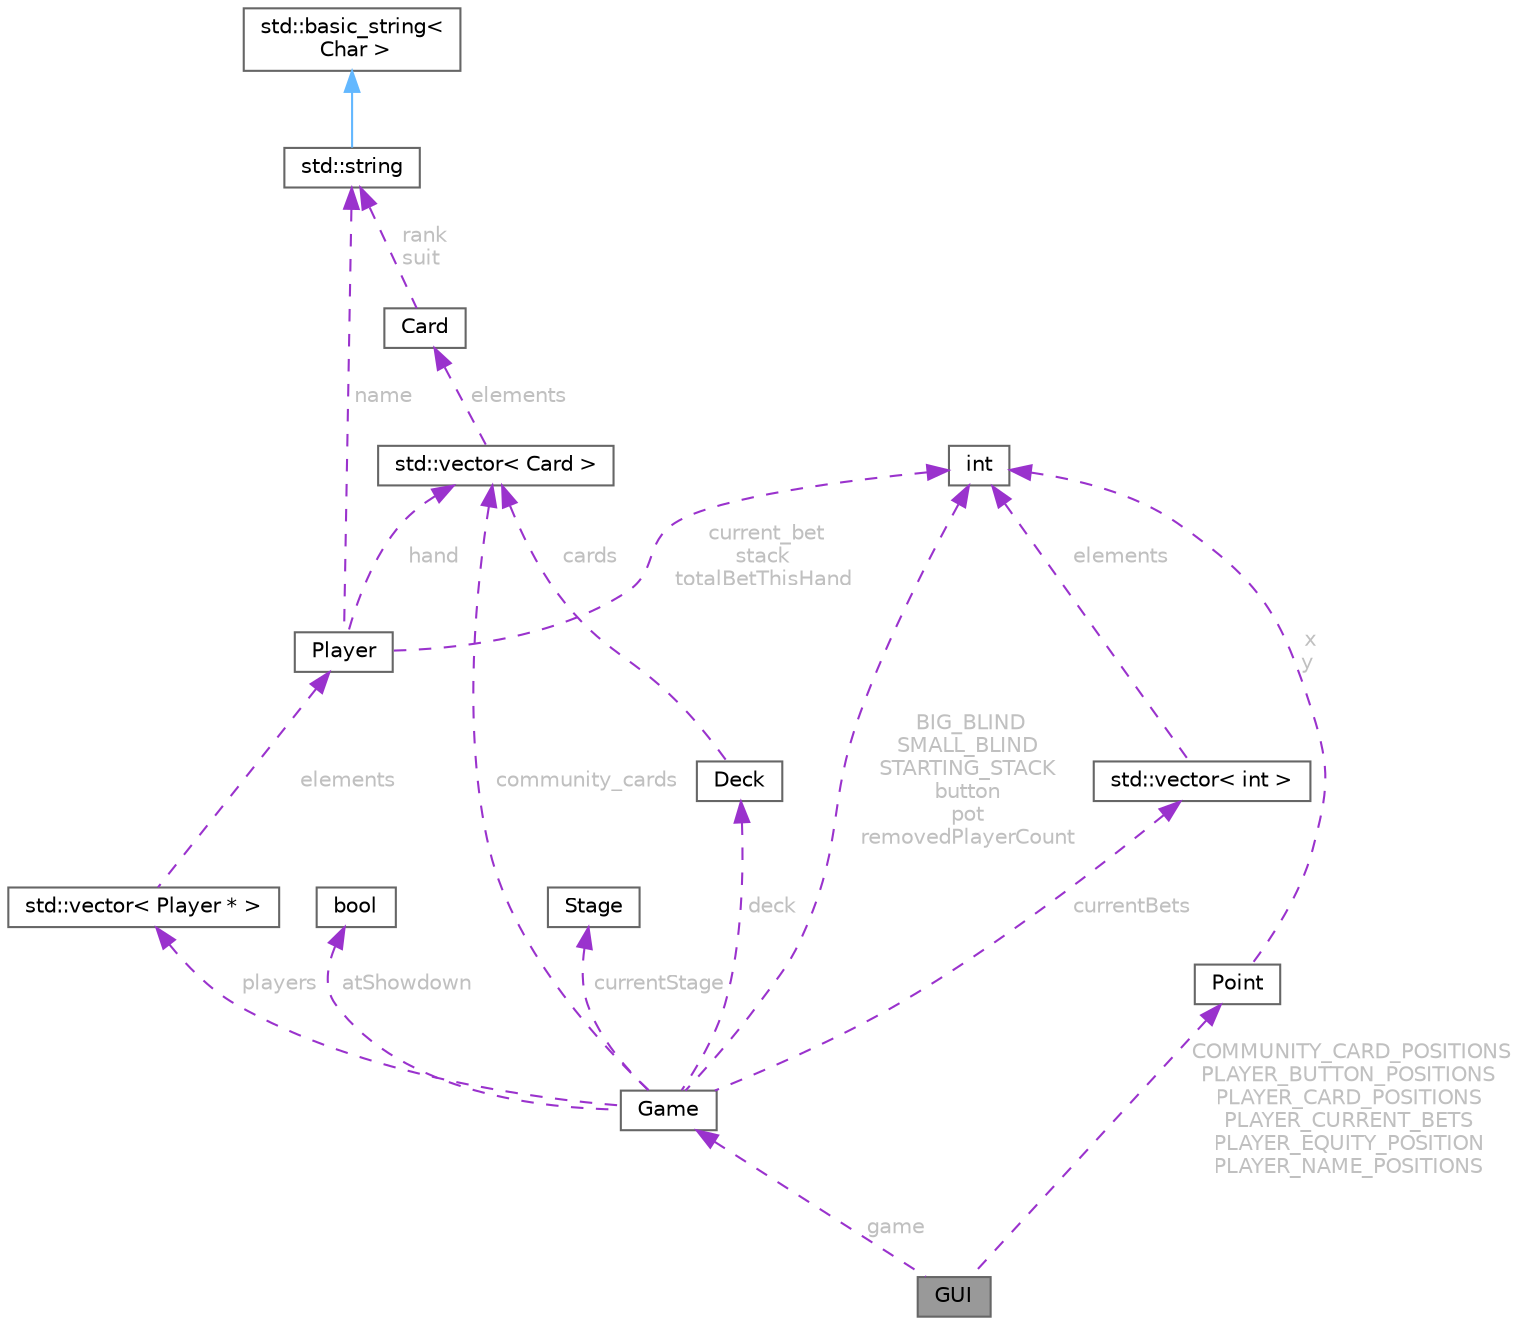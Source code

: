 digraph "GUI"
{
 // INTERACTIVE_SVG=YES
 // LATEX_PDF_SIZE
  bgcolor="transparent";
  edge [fontname=Helvetica,fontsize=10,labelfontname=Helvetica,labelfontsize=10];
  node [fontname=Helvetica,fontsize=10,shape=box,height=0.2,width=0.4];
  Node1 [id="Node000001",label="GUI",height=0.2,width=0.4,color="gray40", fillcolor="grey60", style="filled", fontcolor="black",tooltip="Provides a graphical user interface for interacting with the poker game."];
  Node2 -> Node1 [id="edge1_Node000001_Node000002",dir="back",color="darkorchid3",style="dashed",tooltip=" ",label=" game",fontcolor="grey" ];
  Node2 [id="Node000002",label="Game",height=0.2,width=0.4,color="gray40", fillcolor="white", style="filled",URL="$class_game.html",tooltip="Manages the state and flow of a poker game."];
  Node3 -> Node2 [id="edge2_Node000002_Node000003",dir="back",color="darkorchid3",style="dashed",tooltip=" ",label=" players",fontcolor="grey" ];
  Node3 [id="Node000003",label="std::vector\< Player * \>",height=0.2,width=0.4,color="gray40", fillcolor="white", style="filled",tooltip=" "];
  Node4 -> Node3 [id="edge3_Node000003_Node000004",dir="back",color="darkorchid3",style="dashed",tooltip=" ",label=" elements",fontcolor="grey" ];
  Node4 [id="Node000004",label="Player",height=0.2,width=0.4,color="gray40", fillcolor="white", style="filled",URL="$class_player.html",tooltip="Represents a human player in the poker game."];
  Node5 -> Node4 [id="edge4_Node000004_Node000005",dir="back",color="darkorchid3",style="dashed",tooltip=" ",label=" name",fontcolor="grey" ];
  Node5 [id="Node000005",label="std::string",height=0.2,width=0.4,color="gray40", fillcolor="white", style="filled",tooltip=" "];
  Node6 -> Node5 [id="edge5_Node000005_Node000006",dir="back",color="steelblue1",style="solid",tooltip=" "];
  Node6 [id="Node000006",label="std::basic_string\<\l Char \>",height=0.2,width=0.4,color="gray40", fillcolor="white", style="filled",tooltip=" "];
  Node7 -> Node4 [id="edge6_Node000004_Node000007",dir="back",color="darkorchid3",style="dashed",tooltip=" ",label=" hand",fontcolor="grey" ];
  Node7 [id="Node000007",label="std::vector\< Card \>",height=0.2,width=0.4,color="gray40", fillcolor="white", style="filled",tooltip=" "];
  Node8 -> Node7 [id="edge7_Node000007_Node000008",dir="back",color="darkorchid3",style="dashed",tooltip=" ",label=" elements",fontcolor="grey" ];
  Node8 [id="Node000008",label="Card",height=0.2,width=0.4,color="gray40", fillcolor="white", style="filled",URL="$class_card.html",tooltip="Represents a single card in a deck of cards. Each card has a suit and a rank."];
  Node5 -> Node8 [id="edge8_Node000008_Node000005",dir="back",color="darkorchid3",style="dashed",tooltip=" ",label=" rank\nsuit",fontcolor="grey" ];
  Node9 -> Node4 [id="edge9_Node000004_Node000009",dir="back",color="darkorchid3",style="dashed",tooltip=" ",label=" current_bet\nstack\ntotalBetThisHand",fontcolor="grey" ];
  Node9 [id="Node000009",label="int",height=0.2,width=0.4,color="gray40", fillcolor="white", style="filled",tooltip=" "];
  Node7 -> Node2 [id="edge10_Node000002_Node000007",dir="back",color="darkorchid3",style="dashed",tooltip=" ",label=" community_cards",fontcolor="grey" ];
  Node10 -> Node2 [id="edge11_Node000002_Node000010",dir="back",color="darkorchid3",style="dashed",tooltip=" ",label=" currentBets",fontcolor="grey" ];
  Node10 [id="Node000010",label="std::vector\< int \>",height=0.2,width=0.4,color="gray40", fillcolor="white", style="filled",tooltip=" "];
  Node9 -> Node10 [id="edge12_Node000010_Node000009",dir="back",color="darkorchid3",style="dashed",tooltip=" ",label=" elements",fontcolor="grey" ];
  Node9 -> Node2 [id="edge13_Node000002_Node000009",dir="back",color="darkorchid3",style="dashed",tooltip=" ",label=" BIG_BLIND\nSMALL_BLIND\nSTARTING_STACK\nbutton\npot\nremovedPlayerCount",fontcolor="grey" ];
  Node11 -> Node2 [id="edge14_Node000002_Node000011",dir="back",color="darkorchid3",style="dashed",tooltip=" ",label=" atShowdown",fontcolor="grey" ];
  Node11 [id="Node000011",label="bool",height=0.2,width=0.4,color="gray40", fillcolor="white", style="filled",tooltip=" "];
  Node12 -> Node2 [id="edge15_Node000002_Node000012",dir="back",color="darkorchid3",style="dashed",tooltip=" ",label=" deck",fontcolor="grey" ];
  Node12 [id="Node000012",label="Deck",height=0.2,width=0.4,color="gray40", fillcolor="white", style="filled",URL="$class_deck.html",tooltip="Represents a deck of playing cards, providing functionality to shuffle, deal, and manage the deck."];
  Node7 -> Node12 [id="edge16_Node000012_Node000007",dir="back",color="darkorchid3",style="dashed",tooltip=" ",label=" cards",fontcolor="grey" ];
  Node13 -> Node2 [id="edge17_Node000002_Node000013",dir="back",color="darkorchid3",style="dashed",tooltip=" ",label=" currentStage",fontcolor="grey" ];
  Node13 [id="Node000013",label="Stage",height=0.2,width=0.4,color="gray40", fillcolor="white", style="filled",tooltip=" "];
  Node14 -> Node1 [id="edge18_Node000001_Node000014",dir="back",color="darkorchid3",style="dashed",tooltip=" ",label=" COMMUNITY_CARD_POSITIONS\nPLAYER_BUTTON_POSITIONS\nPLAYER_CARD_POSITIONS\nPLAYER_CURRENT_BETS\nPLAYER_EQUITY_POSITION\nPLAYER_NAME_POSITIONS",fontcolor="grey" ];
  Node14 [id="Node000014",label="Point",height=0.2,width=0.4,color="gray40", fillcolor="white", style="filled",URL="$struct_point.html",tooltip="Represents a point with x and y coordinates."];
  Node9 -> Node14 [id="edge19_Node000014_Node000009",dir="back",color="darkorchid3",style="dashed",tooltip=" ",label=" x\ny",fontcolor="grey" ];
}
